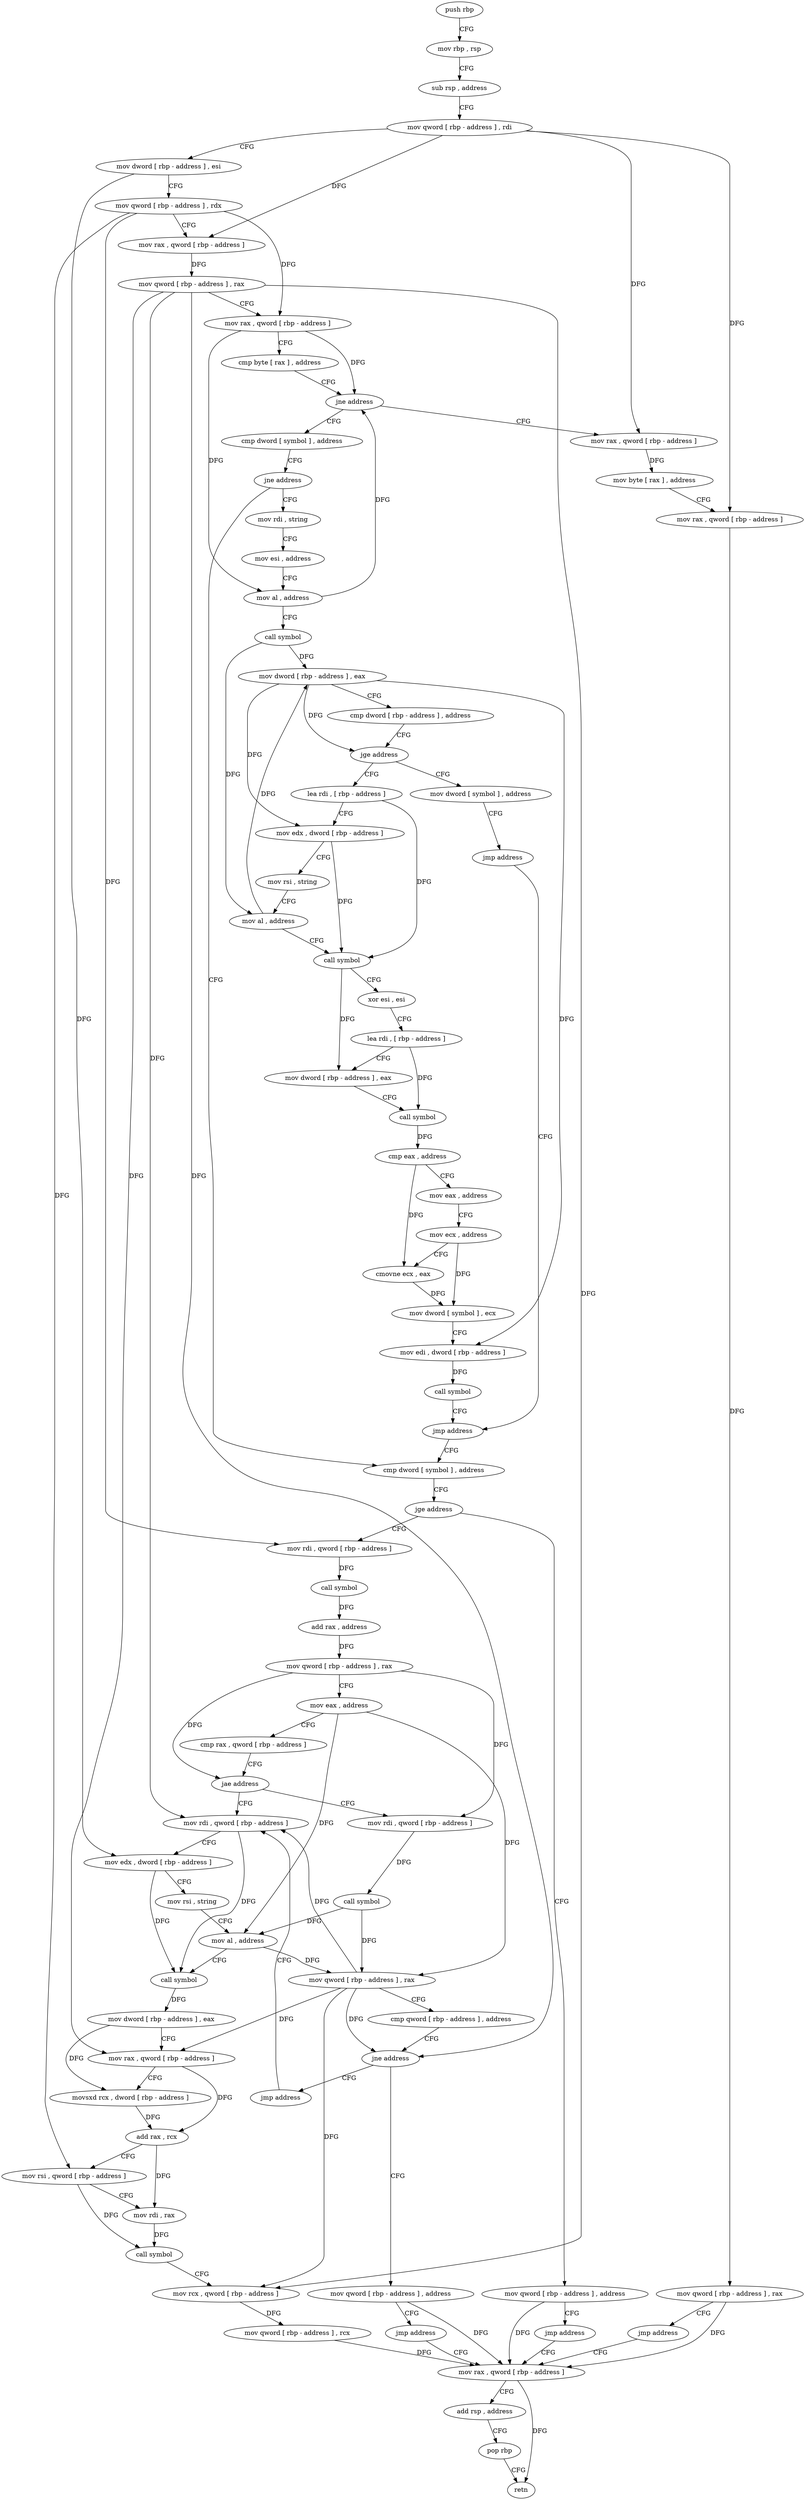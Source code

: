 digraph "func" {
"4276656" [label = "push rbp" ]
"4276657" [label = "mov rbp , rsp" ]
"4276660" [label = "sub rsp , address" ]
"4276664" [label = "mov qword [ rbp - address ] , rdi" ]
"4276668" [label = "mov dword [ rbp - address ] , esi" ]
"4276671" [label = "mov qword [ rbp - address ] , rdx" ]
"4276675" [label = "mov rax , qword [ rbp - address ]" ]
"4276679" [label = "mov qword [ rbp - address ] , rax" ]
"4276683" [label = "mov rax , qword [ rbp - address ]" ]
"4276687" [label = "cmp byte [ rax ] , address" ]
"4276690" [label = "jne address" ]
"4276716" [label = "cmp dword [ symbol ] , address" ]
"4276696" [label = "mov rax , qword [ rbp - address ]" ]
"4276724" [label = "jne address" ]
"4276855" [label = "cmp dword [ symbol ] , address" ]
"4276730" [label = "mov rdi , string" ]
"4276700" [label = "mov byte [ rax ] , address" ]
"4276703" [label = "mov rax , qword [ rbp - address ]" ]
"4276707" [label = "mov qword [ rbp - address ] , rax" ]
"4276711" [label = "jmp address" ]
"4277016" [label = "mov rax , qword [ rbp - address ]" ]
"4276863" [label = "jge address" ]
"4276882" [label = "mov rdi , qword [ rbp - address ]" ]
"4276869" [label = "mov qword [ rbp - address ] , address" ]
"4276740" [label = "mov esi , address" ]
"4276745" [label = "mov al , address" ]
"4276747" [label = "call symbol" ]
"4276752" [label = "mov dword [ rbp - address ] , eax" ]
"4276755" [label = "cmp dword [ rbp - address ] , address" ]
"4276759" [label = "jge address" ]
"4276781" [label = "lea rdi , [ rbp - address ]" ]
"4276765" [label = "mov dword [ symbol ] , address" ]
"4277020" [label = "add rsp , address" ]
"4277024" [label = "pop rbp" ]
"4277025" [label = "retn" ]
"4276886" [label = "call symbol" ]
"4276891" [label = "add rax , address" ]
"4276897" [label = "mov qword [ rbp - address ] , rax" ]
"4276901" [label = "mov eax , address" ]
"4276906" [label = "cmp rax , qword [ rbp - address ]" ]
"4276910" [label = "jae address" ]
"4276958" [label = "mov rdi , qword [ rbp - address ]" ]
"4276916" [label = "mov rdi , qword [ rbp - address ]" ]
"4276877" [label = "jmp address" ]
"4276785" [label = "mov edx , dword [ rbp - address ]" ]
"4276788" [label = "mov rsi , string" ]
"4276798" [label = "mov al , address" ]
"4276800" [label = "call symbol" ]
"4276805" [label = "xor esi , esi" ]
"4276807" [label = "lea rdi , [ rbp - address ]" ]
"4276811" [label = "mov dword [ rbp - address ] , eax" ]
"4276814" [label = "call symbol" ]
"4276819" [label = "cmp eax , address" ]
"4276822" [label = "mov eax , address" ]
"4276827" [label = "mov ecx , address" ]
"4276832" [label = "cmovne ecx , eax" ]
"4276835" [label = "mov dword [ symbol ] , ecx" ]
"4276842" [label = "mov edi , dword [ rbp - address ]" ]
"4276845" [label = "call symbol" ]
"4276850" [label = "jmp address" ]
"4276776" [label = "jmp address" ]
"4276962" [label = "mov edx , dword [ rbp - address ]" ]
"4276965" [label = "mov rsi , string" ]
"4276975" [label = "mov al , address" ]
"4276977" [label = "call symbol" ]
"4276982" [label = "mov dword [ rbp - address ] , eax" ]
"4276985" [label = "mov rax , qword [ rbp - address ]" ]
"4276989" [label = "movsxd rcx , dword [ rbp - address ]" ]
"4276993" [label = "add rax , rcx" ]
"4276996" [label = "mov rsi , qword [ rbp - address ]" ]
"4277000" [label = "mov rdi , rax" ]
"4277003" [label = "call symbol" ]
"4277008" [label = "mov rcx , qword [ rbp - address ]" ]
"4277012" [label = "mov qword [ rbp - address ] , rcx" ]
"4276920" [label = "call symbol" ]
"4276925" [label = "mov qword [ rbp - address ] , rax" ]
"4276929" [label = "cmp qword [ rbp - address ] , address" ]
"4276934" [label = "jne address" ]
"4276953" [label = "jmp address" ]
"4276940" [label = "mov qword [ rbp - address ] , address" ]
"4276948" [label = "jmp address" ]
"4276656" -> "4276657" [ label = "CFG" ]
"4276657" -> "4276660" [ label = "CFG" ]
"4276660" -> "4276664" [ label = "CFG" ]
"4276664" -> "4276668" [ label = "CFG" ]
"4276664" -> "4276675" [ label = "DFG" ]
"4276664" -> "4276696" [ label = "DFG" ]
"4276664" -> "4276703" [ label = "DFG" ]
"4276668" -> "4276671" [ label = "CFG" ]
"4276668" -> "4276962" [ label = "DFG" ]
"4276671" -> "4276675" [ label = "CFG" ]
"4276671" -> "4276683" [ label = "DFG" ]
"4276671" -> "4276882" [ label = "DFG" ]
"4276671" -> "4276996" [ label = "DFG" ]
"4276675" -> "4276679" [ label = "DFG" ]
"4276679" -> "4276683" [ label = "CFG" ]
"4276679" -> "4276958" [ label = "DFG" ]
"4276679" -> "4276985" [ label = "DFG" ]
"4276679" -> "4277008" [ label = "DFG" ]
"4276679" -> "4276934" [ label = "DFG" ]
"4276683" -> "4276687" [ label = "CFG" ]
"4276683" -> "4276690" [ label = "DFG" ]
"4276683" -> "4276745" [ label = "DFG" ]
"4276687" -> "4276690" [ label = "CFG" ]
"4276690" -> "4276716" [ label = "CFG" ]
"4276690" -> "4276696" [ label = "CFG" ]
"4276716" -> "4276724" [ label = "CFG" ]
"4276696" -> "4276700" [ label = "DFG" ]
"4276724" -> "4276855" [ label = "CFG" ]
"4276724" -> "4276730" [ label = "CFG" ]
"4276855" -> "4276863" [ label = "CFG" ]
"4276730" -> "4276740" [ label = "CFG" ]
"4276700" -> "4276703" [ label = "CFG" ]
"4276703" -> "4276707" [ label = "DFG" ]
"4276707" -> "4276711" [ label = "CFG" ]
"4276707" -> "4277016" [ label = "DFG" ]
"4276711" -> "4277016" [ label = "CFG" ]
"4277016" -> "4277020" [ label = "CFG" ]
"4277016" -> "4277025" [ label = "DFG" ]
"4276863" -> "4276882" [ label = "CFG" ]
"4276863" -> "4276869" [ label = "CFG" ]
"4276882" -> "4276886" [ label = "DFG" ]
"4276869" -> "4276877" [ label = "CFG" ]
"4276869" -> "4277016" [ label = "DFG" ]
"4276740" -> "4276745" [ label = "CFG" ]
"4276745" -> "4276747" [ label = "CFG" ]
"4276745" -> "4276690" [ label = "DFG" ]
"4276747" -> "4276752" [ label = "DFG" ]
"4276747" -> "4276798" [ label = "DFG" ]
"4276752" -> "4276755" [ label = "CFG" ]
"4276752" -> "4276759" [ label = "DFG" ]
"4276752" -> "4276785" [ label = "DFG" ]
"4276752" -> "4276842" [ label = "DFG" ]
"4276755" -> "4276759" [ label = "CFG" ]
"4276759" -> "4276781" [ label = "CFG" ]
"4276759" -> "4276765" [ label = "CFG" ]
"4276781" -> "4276785" [ label = "CFG" ]
"4276781" -> "4276800" [ label = "DFG" ]
"4276765" -> "4276776" [ label = "CFG" ]
"4277020" -> "4277024" [ label = "CFG" ]
"4277024" -> "4277025" [ label = "CFG" ]
"4276886" -> "4276891" [ label = "DFG" ]
"4276891" -> "4276897" [ label = "DFG" ]
"4276897" -> "4276901" [ label = "CFG" ]
"4276897" -> "4276910" [ label = "DFG" ]
"4276897" -> "4276916" [ label = "DFG" ]
"4276901" -> "4276906" [ label = "CFG" ]
"4276901" -> "4276975" [ label = "DFG" ]
"4276901" -> "4276925" [ label = "DFG" ]
"4276906" -> "4276910" [ label = "CFG" ]
"4276910" -> "4276958" [ label = "CFG" ]
"4276910" -> "4276916" [ label = "CFG" ]
"4276958" -> "4276962" [ label = "CFG" ]
"4276958" -> "4276977" [ label = "DFG" ]
"4276916" -> "4276920" [ label = "DFG" ]
"4276877" -> "4277016" [ label = "CFG" ]
"4276785" -> "4276788" [ label = "CFG" ]
"4276785" -> "4276800" [ label = "DFG" ]
"4276788" -> "4276798" [ label = "CFG" ]
"4276798" -> "4276800" [ label = "CFG" ]
"4276798" -> "4276752" [ label = "DFG" ]
"4276800" -> "4276805" [ label = "CFG" ]
"4276800" -> "4276811" [ label = "DFG" ]
"4276805" -> "4276807" [ label = "CFG" ]
"4276807" -> "4276811" [ label = "CFG" ]
"4276807" -> "4276814" [ label = "DFG" ]
"4276811" -> "4276814" [ label = "CFG" ]
"4276814" -> "4276819" [ label = "DFG" ]
"4276819" -> "4276822" [ label = "CFG" ]
"4276819" -> "4276832" [ label = "DFG" ]
"4276822" -> "4276827" [ label = "CFG" ]
"4276827" -> "4276832" [ label = "CFG" ]
"4276827" -> "4276835" [ label = "DFG" ]
"4276832" -> "4276835" [ label = "DFG" ]
"4276835" -> "4276842" [ label = "CFG" ]
"4276842" -> "4276845" [ label = "DFG" ]
"4276845" -> "4276850" [ label = "CFG" ]
"4276850" -> "4276855" [ label = "CFG" ]
"4276776" -> "4276850" [ label = "CFG" ]
"4276962" -> "4276965" [ label = "CFG" ]
"4276962" -> "4276977" [ label = "DFG" ]
"4276965" -> "4276975" [ label = "CFG" ]
"4276975" -> "4276977" [ label = "CFG" ]
"4276975" -> "4276925" [ label = "DFG" ]
"4276977" -> "4276982" [ label = "DFG" ]
"4276982" -> "4276985" [ label = "CFG" ]
"4276982" -> "4276989" [ label = "DFG" ]
"4276985" -> "4276989" [ label = "CFG" ]
"4276985" -> "4276993" [ label = "DFG" ]
"4276989" -> "4276993" [ label = "DFG" ]
"4276993" -> "4276996" [ label = "CFG" ]
"4276993" -> "4277000" [ label = "DFG" ]
"4276996" -> "4277000" [ label = "CFG" ]
"4276996" -> "4277003" [ label = "DFG" ]
"4277000" -> "4277003" [ label = "DFG" ]
"4277003" -> "4277008" [ label = "CFG" ]
"4277008" -> "4277012" [ label = "DFG" ]
"4277012" -> "4277016" [ label = "DFG" ]
"4276920" -> "4276925" [ label = "DFG" ]
"4276920" -> "4276975" [ label = "DFG" ]
"4276925" -> "4276929" [ label = "CFG" ]
"4276925" -> "4276958" [ label = "DFG" ]
"4276925" -> "4276985" [ label = "DFG" ]
"4276925" -> "4277008" [ label = "DFG" ]
"4276925" -> "4276934" [ label = "DFG" ]
"4276929" -> "4276934" [ label = "CFG" ]
"4276934" -> "4276953" [ label = "CFG" ]
"4276934" -> "4276940" [ label = "CFG" ]
"4276953" -> "4276958" [ label = "CFG" ]
"4276940" -> "4276948" [ label = "CFG" ]
"4276940" -> "4277016" [ label = "DFG" ]
"4276948" -> "4277016" [ label = "CFG" ]
}
